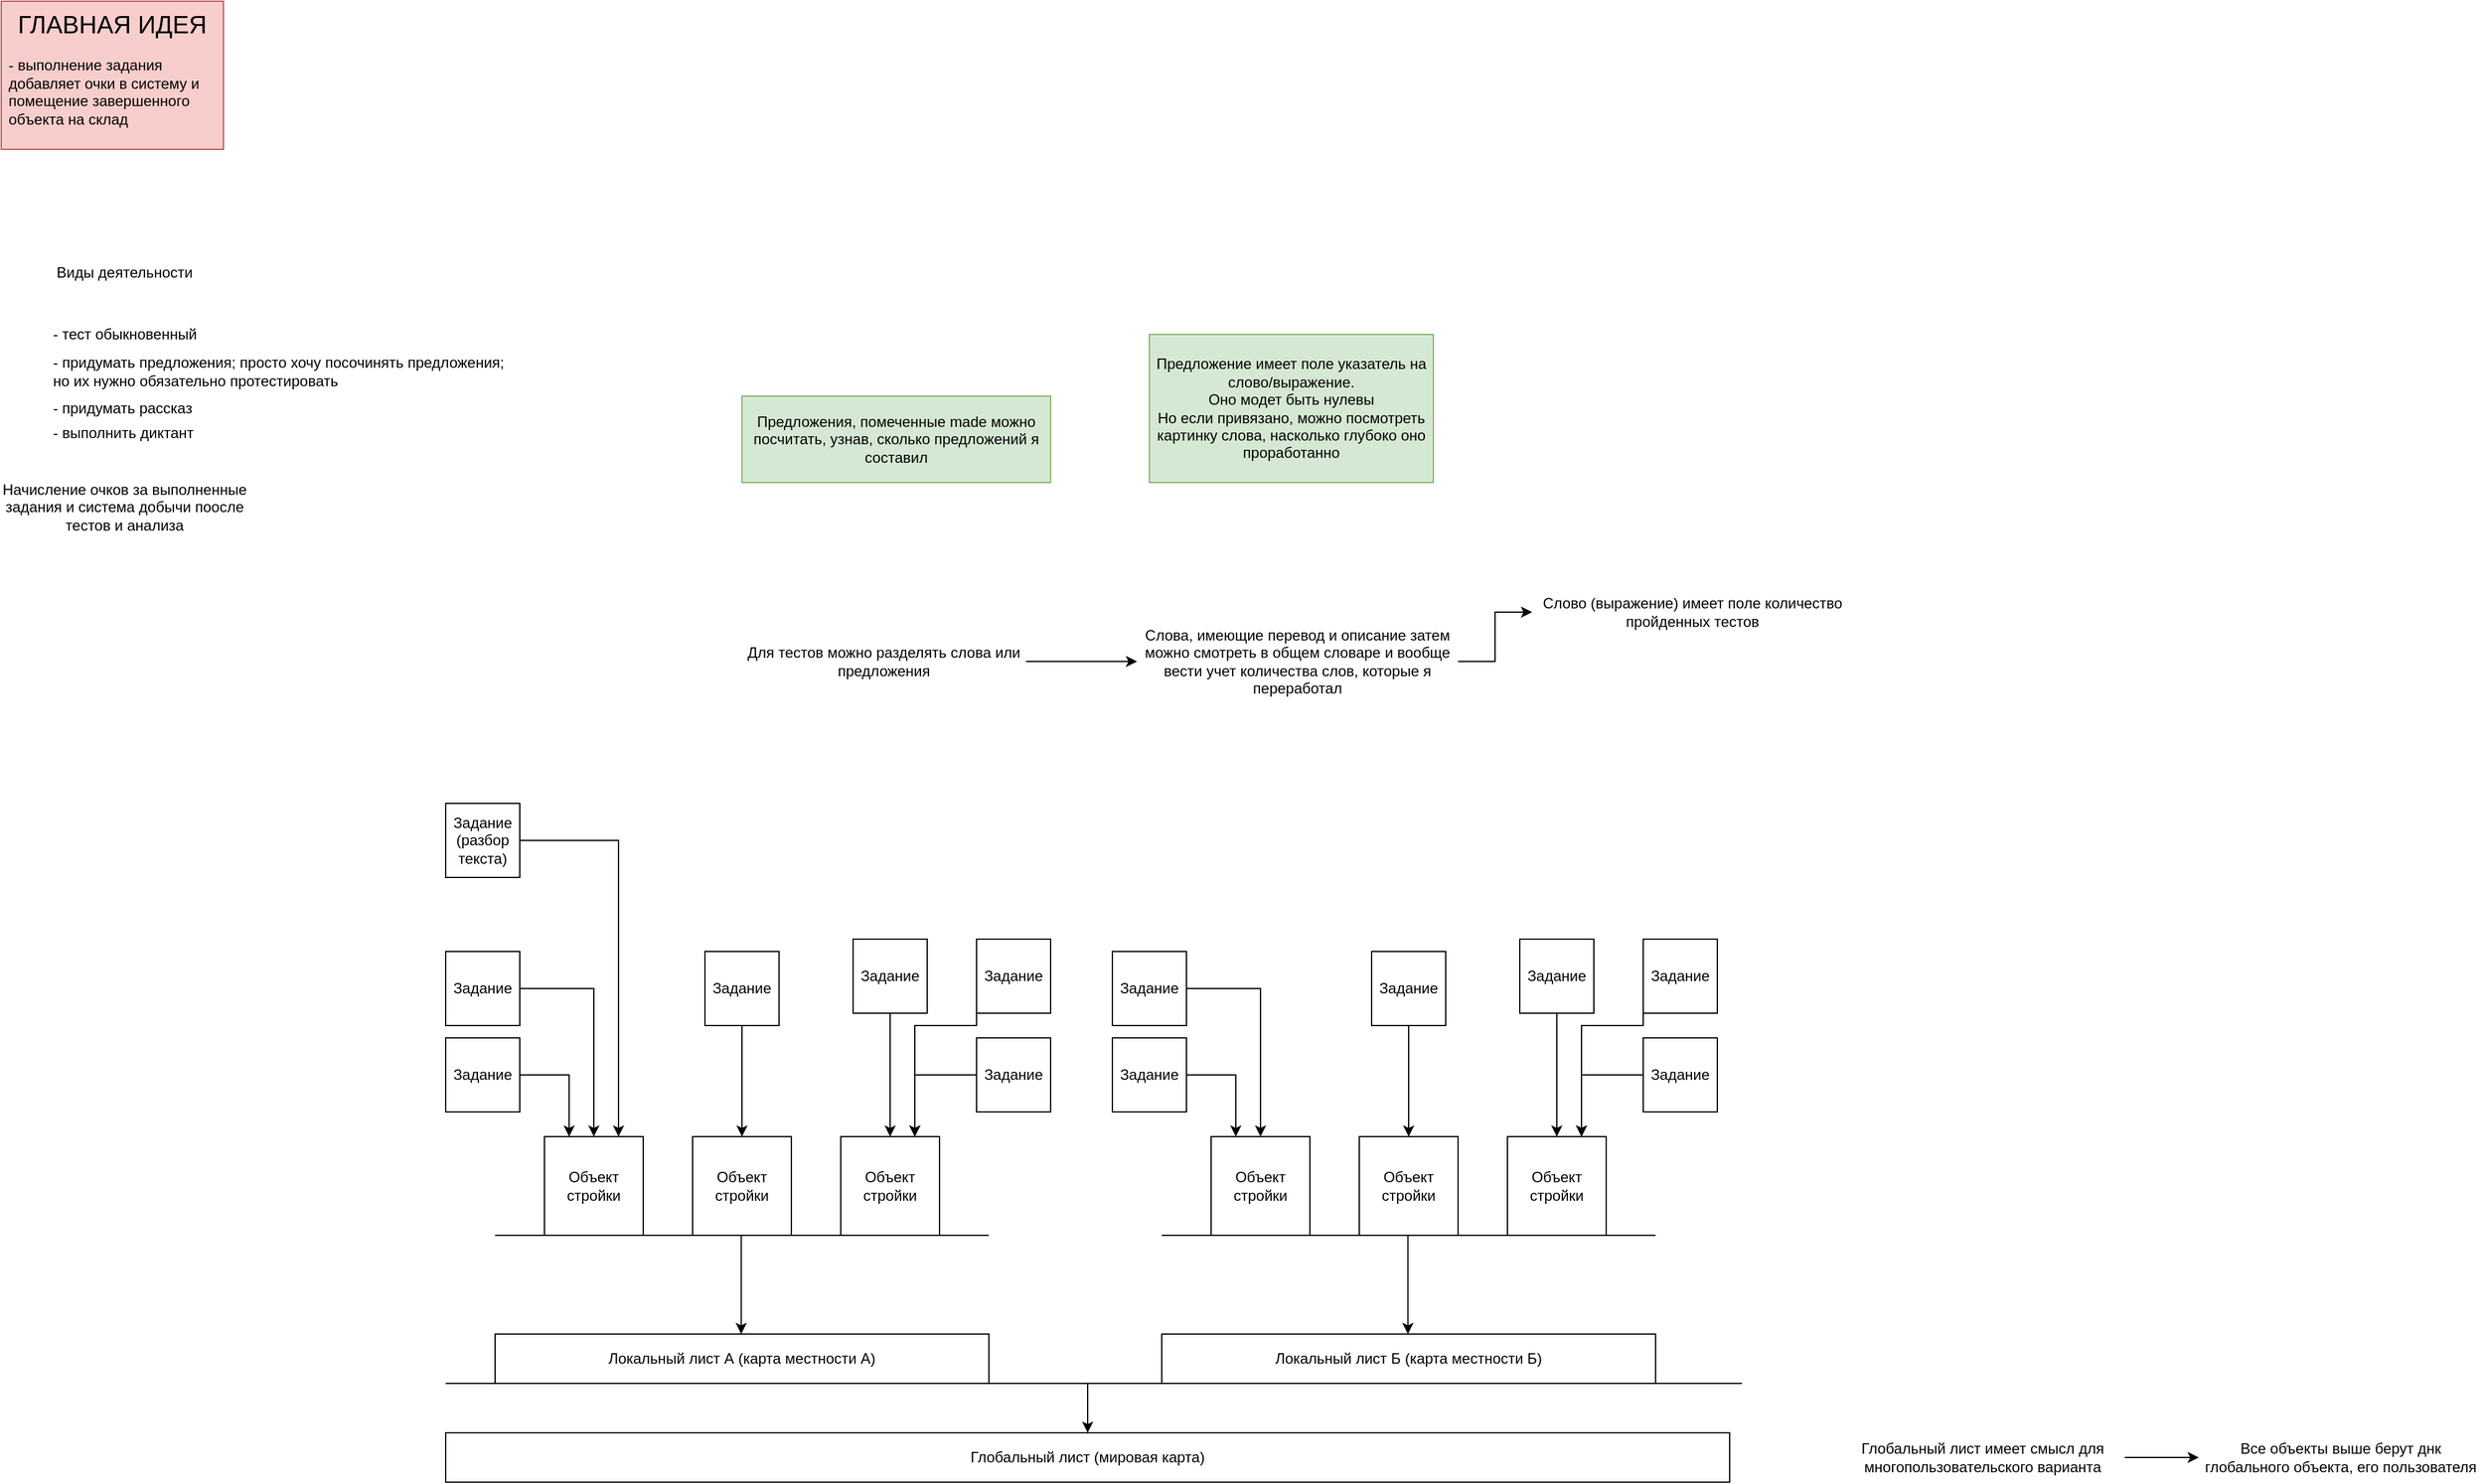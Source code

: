 <mxfile version="20.8.10" type="device" pages="2"><diagram name="Page-1" id="1tgyM4A4XRcrwxtnSR7M"><mxGraphModel dx="1534" dy="1537" grid="1" gridSize="10" guides="1" tooltips="1" connect="1" arrows="1" fold="1" page="1" pageScale="1" pageWidth="850" pageHeight="1100" math="0" shadow="0"><root><mxCell id="0"/><mxCell id="1" parent="0"/><mxCell id="Y_Hoq5m6DBFVcHcpaIA0-1" value="Глобальный лист (мировая карта)" style="rounded=0;whiteSpace=wrap;html=1;" parent="1" vertex="1"><mxGeometry x="80" y="440" width="1040" height="40" as="geometry"/></mxCell><mxCell id="Y_Hoq5m6DBFVcHcpaIA0-2" value="Локальный лист А (карта местности А)" style="rounded=0;whiteSpace=wrap;html=1;" parent="1" vertex="1"><mxGeometry x="120" y="360" width="400" height="40" as="geometry"/></mxCell><mxCell id="Y_Hoq5m6DBFVcHcpaIA0-4" value="Локальный лист Б (карта местности Б)" style="rounded=0;whiteSpace=wrap;html=1;" parent="1" vertex="1"><mxGeometry x="660" y="360" width="400" height="40" as="geometry"/></mxCell><mxCell id="Y_Hoq5m6DBFVcHcpaIA0-5" value="Объект стройки" style="rounded=0;whiteSpace=wrap;html=1;" parent="1" vertex="1"><mxGeometry x="160" y="200" width="80" height="80" as="geometry"/></mxCell><mxCell id="Y_Hoq5m6DBFVcHcpaIA0-6" value="Объект стройки" style="rounded=0;whiteSpace=wrap;html=1;" parent="1" vertex="1"><mxGeometry x="280" y="200" width="80" height="80" as="geometry"/></mxCell><mxCell id="Y_Hoq5m6DBFVcHcpaIA0-7" value="Объект стройки" style="rounded=0;whiteSpace=wrap;html=1;" parent="1" vertex="1"><mxGeometry x="400" y="200" width="80" height="80" as="geometry"/></mxCell><mxCell id="Y_Hoq5m6DBFVcHcpaIA0-13" style="edgeStyle=orthogonalEdgeStyle;rounded=0;orthogonalLoop=1;jettySize=auto;html=1;exitX=1;exitY=0.5;exitDx=0;exitDy=0;entryX=0.5;entryY=0;entryDx=0;entryDy=0;" parent="1" source="Y_Hoq5m6DBFVcHcpaIA0-11" target="Y_Hoq5m6DBFVcHcpaIA0-5" edge="1"><mxGeometry relative="1" as="geometry"/></mxCell><mxCell id="Y_Hoq5m6DBFVcHcpaIA0-11" value="Задание" style="rounded=0;whiteSpace=wrap;html=1;" parent="1" vertex="1"><mxGeometry x="80" y="50" width="60" height="60" as="geometry"/></mxCell><mxCell id="Y_Hoq5m6DBFVcHcpaIA0-14" style="edgeStyle=orthogonalEdgeStyle;rounded=0;orthogonalLoop=1;jettySize=auto;html=1;exitX=1;exitY=0.5;exitDx=0;exitDy=0;entryX=0.25;entryY=0;entryDx=0;entryDy=0;" parent="1" source="Y_Hoq5m6DBFVcHcpaIA0-12" target="Y_Hoq5m6DBFVcHcpaIA0-5" edge="1"><mxGeometry relative="1" as="geometry"/></mxCell><mxCell id="Y_Hoq5m6DBFVcHcpaIA0-12" value="Задание" style="rounded=0;whiteSpace=wrap;html=1;" parent="1" vertex="1"><mxGeometry x="80" y="120" width="60" height="60" as="geometry"/></mxCell><mxCell id="Y_Hoq5m6DBFVcHcpaIA0-16" style="edgeStyle=orthogonalEdgeStyle;rounded=0;orthogonalLoop=1;jettySize=auto;html=1;exitX=0.5;exitY=1;exitDx=0;exitDy=0;entryX=0.5;entryY=0;entryDx=0;entryDy=0;" parent="1" source="Y_Hoq5m6DBFVcHcpaIA0-15" target="Y_Hoq5m6DBFVcHcpaIA0-6" edge="1"><mxGeometry relative="1" as="geometry"/></mxCell><mxCell id="Y_Hoq5m6DBFVcHcpaIA0-15" value="Задание" style="rounded=0;whiteSpace=wrap;html=1;" parent="1" vertex="1"><mxGeometry x="290" y="50" width="60" height="60" as="geometry"/></mxCell><mxCell id="Y_Hoq5m6DBFVcHcpaIA0-20" style="edgeStyle=orthogonalEdgeStyle;rounded=0;orthogonalLoop=1;jettySize=auto;html=1;exitX=0.5;exitY=1;exitDx=0;exitDy=0;entryX=0.5;entryY=0;entryDx=0;entryDy=0;" parent="1" source="Y_Hoq5m6DBFVcHcpaIA0-17" target="Y_Hoq5m6DBFVcHcpaIA0-7" edge="1"><mxGeometry relative="1" as="geometry"/></mxCell><mxCell id="Y_Hoq5m6DBFVcHcpaIA0-17" value="Задание" style="rounded=0;whiteSpace=wrap;html=1;" parent="1" vertex="1"><mxGeometry x="410" y="40" width="60" height="60" as="geometry"/></mxCell><mxCell id="Y_Hoq5m6DBFVcHcpaIA0-21" style="edgeStyle=orthogonalEdgeStyle;rounded=0;orthogonalLoop=1;jettySize=auto;html=1;exitX=0;exitY=0.5;exitDx=0;exitDy=0;entryX=0.75;entryY=0;entryDx=0;entryDy=0;" parent="1" source="Y_Hoq5m6DBFVcHcpaIA0-18" target="Y_Hoq5m6DBFVcHcpaIA0-7" edge="1"><mxGeometry relative="1" as="geometry"><Array as="points"><mxPoint x="510" y="110"/><mxPoint x="460" y="110"/></Array></mxGeometry></mxCell><mxCell id="Y_Hoq5m6DBFVcHcpaIA0-18" value="Задание" style="rounded=0;whiteSpace=wrap;html=1;" parent="1" vertex="1"><mxGeometry x="510" y="40" width="60" height="60" as="geometry"/></mxCell><mxCell id="Y_Hoq5m6DBFVcHcpaIA0-22" style="edgeStyle=orthogonalEdgeStyle;rounded=0;orthogonalLoop=1;jettySize=auto;html=1;exitX=0;exitY=0.5;exitDx=0;exitDy=0;entryX=0.75;entryY=0;entryDx=0;entryDy=0;" parent="1" source="Y_Hoq5m6DBFVcHcpaIA0-19" target="Y_Hoq5m6DBFVcHcpaIA0-7" edge="1"><mxGeometry relative="1" as="geometry"/></mxCell><mxCell id="Y_Hoq5m6DBFVcHcpaIA0-19" value="Задание" style="rounded=0;whiteSpace=wrap;html=1;" parent="1" vertex="1"><mxGeometry x="510" y="120" width="60" height="60" as="geometry"/></mxCell><mxCell id="Y_Hoq5m6DBFVcHcpaIA0-23" value="Объект стройки" style="rounded=0;whiteSpace=wrap;html=1;" parent="1" vertex="1"><mxGeometry x="700" y="200" width="80" height="80" as="geometry"/></mxCell><mxCell id="Y_Hoq5m6DBFVcHcpaIA0-24" value="Объект стройки" style="rounded=0;whiteSpace=wrap;html=1;" parent="1" vertex="1"><mxGeometry x="820" y="200" width="80" height="80" as="geometry"/></mxCell><mxCell id="Y_Hoq5m6DBFVcHcpaIA0-25" value="Объект стройки" style="rounded=0;whiteSpace=wrap;html=1;" parent="1" vertex="1"><mxGeometry x="940" y="200" width="80" height="80" as="geometry"/></mxCell><mxCell id="Y_Hoq5m6DBFVcHcpaIA0-26" style="edgeStyle=orthogonalEdgeStyle;rounded=0;orthogonalLoop=1;jettySize=auto;html=1;exitX=1;exitY=0.5;exitDx=0;exitDy=0;entryX=0.5;entryY=0;entryDx=0;entryDy=0;" parent="1" source="Y_Hoq5m6DBFVcHcpaIA0-27" target="Y_Hoq5m6DBFVcHcpaIA0-23" edge="1"><mxGeometry relative="1" as="geometry"/></mxCell><mxCell id="Y_Hoq5m6DBFVcHcpaIA0-27" value="Задание" style="rounded=0;whiteSpace=wrap;html=1;" parent="1" vertex="1"><mxGeometry x="620" y="50" width="60" height="60" as="geometry"/></mxCell><mxCell id="Y_Hoq5m6DBFVcHcpaIA0-28" style="edgeStyle=orthogonalEdgeStyle;rounded=0;orthogonalLoop=1;jettySize=auto;html=1;exitX=1;exitY=0.5;exitDx=0;exitDy=0;entryX=0.25;entryY=0;entryDx=0;entryDy=0;" parent="1" source="Y_Hoq5m6DBFVcHcpaIA0-29" target="Y_Hoq5m6DBFVcHcpaIA0-23" edge="1"><mxGeometry relative="1" as="geometry"/></mxCell><mxCell id="Y_Hoq5m6DBFVcHcpaIA0-29" value="Задание" style="rounded=0;whiteSpace=wrap;html=1;" parent="1" vertex="1"><mxGeometry x="620" y="120" width="60" height="60" as="geometry"/></mxCell><mxCell id="Y_Hoq5m6DBFVcHcpaIA0-30" style="edgeStyle=orthogonalEdgeStyle;rounded=0;orthogonalLoop=1;jettySize=auto;html=1;exitX=0.5;exitY=1;exitDx=0;exitDy=0;entryX=0.5;entryY=0;entryDx=0;entryDy=0;" parent="1" source="Y_Hoq5m6DBFVcHcpaIA0-31" target="Y_Hoq5m6DBFVcHcpaIA0-24" edge="1"><mxGeometry relative="1" as="geometry"/></mxCell><mxCell id="Y_Hoq5m6DBFVcHcpaIA0-31" value="Задание" style="rounded=0;whiteSpace=wrap;html=1;" parent="1" vertex="1"><mxGeometry x="830" y="50" width="60" height="60" as="geometry"/></mxCell><mxCell id="Y_Hoq5m6DBFVcHcpaIA0-32" style="edgeStyle=orthogonalEdgeStyle;rounded=0;orthogonalLoop=1;jettySize=auto;html=1;exitX=0.5;exitY=1;exitDx=0;exitDy=0;entryX=0.5;entryY=0;entryDx=0;entryDy=0;" parent="1" source="Y_Hoq5m6DBFVcHcpaIA0-33" target="Y_Hoq5m6DBFVcHcpaIA0-25" edge="1"><mxGeometry relative="1" as="geometry"/></mxCell><mxCell id="Y_Hoq5m6DBFVcHcpaIA0-33" value="Задание" style="rounded=0;whiteSpace=wrap;html=1;" parent="1" vertex="1"><mxGeometry x="950" y="40" width="60" height="60" as="geometry"/></mxCell><mxCell id="Y_Hoq5m6DBFVcHcpaIA0-34" style="edgeStyle=orthogonalEdgeStyle;rounded=0;orthogonalLoop=1;jettySize=auto;html=1;exitX=0;exitY=0.5;exitDx=0;exitDy=0;entryX=0.75;entryY=0;entryDx=0;entryDy=0;" parent="1" source="Y_Hoq5m6DBFVcHcpaIA0-35" target="Y_Hoq5m6DBFVcHcpaIA0-25" edge="1"><mxGeometry relative="1" as="geometry"><Array as="points"><mxPoint x="1050" y="110"/><mxPoint x="1000" y="110"/></Array></mxGeometry></mxCell><mxCell id="Y_Hoq5m6DBFVcHcpaIA0-35" value="Задание" style="rounded=0;whiteSpace=wrap;html=1;" parent="1" vertex="1"><mxGeometry x="1050" y="40" width="60" height="60" as="geometry"/></mxCell><mxCell id="Y_Hoq5m6DBFVcHcpaIA0-36" style="edgeStyle=orthogonalEdgeStyle;rounded=0;orthogonalLoop=1;jettySize=auto;html=1;exitX=0;exitY=0.5;exitDx=0;exitDy=0;entryX=0.75;entryY=0;entryDx=0;entryDy=0;" parent="1" source="Y_Hoq5m6DBFVcHcpaIA0-37" target="Y_Hoq5m6DBFVcHcpaIA0-25" edge="1"><mxGeometry relative="1" as="geometry"/></mxCell><mxCell id="Y_Hoq5m6DBFVcHcpaIA0-37" value="Задание" style="rounded=0;whiteSpace=wrap;html=1;" parent="1" vertex="1"><mxGeometry x="1050" y="120" width="60" height="60" as="geometry"/></mxCell><mxCell id="Y_Hoq5m6DBFVcHcpaIA0-38" value="" style="endArrow=none;html=1;rounded=0;" parent="1" edge="1"><mxGeometry width="50" height="50" relative="1" as="geometry"><mxPoint x="120" y="280" as="sourcePoint"/><mxPoint x="520" y="280" as="targetPoint"/></mxGeometry></mxCell><mxCell id="Y_Hoq5m6DBFVcHcpaIA0-39" value="" style="endArrow=classic;html=1;rounded=0;" parent="1" edge="1"><mxGeometry width="50" height="50" relative="1" as="geometry"><mxPoint x="319.38" y="280" as="sourcePoint"/><mxPoint x="319.38" y="360" as="targetPoint"/></mxGeometry></mxCell><mxCell id="Y_Hoq5m6DBFVcHcpaIA0-40" value="" style="endArrow=none;html=1;rounded=0;" parent="1" edge="1"><mxGeometry width="50" height="50" relative="1" as="geometry"><mxPoint x="660" y="280" as="sourcePoint"/><mxPoint x="1060" y="280" as="targetPoint"/></mxGeometry></mxCell><mxCell id="Y_Hoq5m6DBFVcHcpaIA0-41" value="" style="endArrow=classic;html=1;rounded=0;" parent="1" edge="1"><mxGeometry width="50" height="50" relative="1" as="geometry"><mxPoint x="859.38" y="280" as="sourcePoint"/><mxPoint x="859.38" y="360" as="targetPoint"/></mxGeometry></mxCell><mxCell id="Y_Hoq5m6DBFVcHcpaIA0-42" value="" style="endArrow=none;html=1;rounded=0;" parent="1" edge="1"><mxGeometry width="50" height="50" relative="1" as="geometry"><mxPoint x="80" y="400" as="sourcePoint"/><mxPoint x="1130" y="400" as="targetPoint"/></mxGeometry></mxCell><mxCell id="Y_Hoq5m6DBFVcHcpaIA0-43" value="" style="endArrow=classic;html=1;rounded=0;entryX=0.5;entryY=0;entryDx=0;entryDy=0;" parent="1" target="Y_Hoq5m6DBFVcHcpaIA0-1" edge="1"><mxGeometry width="50" height="50" relative="1" as="geometry"><mxPoint x="600" y="400" as="sourcePoint"/><mxPoint x="540" y="280" as="targetPoint"/></mxGeometry></mxCell><mxCell id="Y_Hoq5m6DBFVcHcpaIA0-46" style="edgeStyle=orthogonalEdgeStyle;rounded=0;orthogonalLoop=1;jettySize=auto;html=1;exitX=1;exitY=0.5;exitDx=0;exitDy=0;" parent="1" source="Y_Hoq5m6DBFVcHcpaIA0-44" target="Y_Hoq5m6DBFVcHcpaIA0-45" edge="1"><mxGeometry relative="1" as="geometry"/></mxCell><mxCell id="Y_Hoq5m6DBFVcHcpaIA0-44" value="Для тестов можно разделять слова или предложения" style="text;html=1;strokeColor=none;fillColor=none;align=center;verticalAlign=middle;whiteSpace=wrap;rounded=0;" parent="1" vertex="1"><mxGeometry x="320" y="-200" width="230" height="30" as="geometry"/></mxCell><mxCell id="Y_Hoq5m6DBFVcHcpaIA0-48" style="edgeStyle=orthogonalEdgeStyle;rounded=0;orthogonalLoop=1;jettySize=auto;html=1;exitX=1;exitY=0.5;exitDx=0;exitDy=0;entryX=0;entryY=0.5;entryDx=0;entryDy=0;" parent="1" source="Y_Hoq5m6DBFVcHcpaIA0-45" target="Y_Hoq5m6DBFVcHcpaIA0-47" edge="1"><mxGeometry relative="1" as="geometry"/></mxCell><mxCell id="Y_Hoq5m6DBFVcHcpaIA0-45" value="Слова, имеющие перевод и описание затем можно смотреть в общем словаре и вообще вести учет количества слов, которые я переработал" style="text;html=1;strokeColor=none;fillColor=none;align=center;verticalAlign=middle;whiteSpace=wrap;rounded=0;" parent="1" vertex="1"><mxGeometry x="640" y="-200" width="260" height="30" as="geometry"/></mxCell><mxCell id="Y_Hoq5m6DBFVcHcpaIA0-47" value="Слово (выражение) имеет поле количество пройденных тестов" style="text;html=1;strokeColor=none;fillColor=none;align=center;verticalAlign=middle;whiteSpace=wrap;rounded=0;" parent="1" vertex="1"><mxGeometry x="960" y="-240" width="260" height="30" as="geometry"/></mxCell><mxCell id="Y_Hoq5m6DBFVcHcpaIA0-49" value="Предложения, помеченные made можно посчитать, узнав, сколько предложений я составил" style="text;html=1;strokeColor=#82b366;fillColor=#d5e8d4;align=center;verticalAlign=middle;whiteSpace=wrap;rounded=0;" parent="1" vertex="1"><mxGeometry x="320" y="-400" width="250" height="70" as="geometry"/></mxCell><mxCell id="Y_Hoq5m6DBFVcHcpaIA0-50" value="Предложение имеет поле указатель на слово/выражение.&lt;br&gt;Оно модет быть нулевы&lt;br&gt;Но если привязано, можно посмотреть картинку слова, насколько глубоко оно проработанно" style="text;html=1;strokeColor=#82b366;fillColor=#d5e8d4;align=center;verticalAlign=middle;whiteSpace=wrap;rounded=0;" parent="1" vertex="1"><mxGeometry x="650" y="-450" width="230" height="120" as="geometry"/></mxCell><mxCell id="Y_Hoq5m6DBFVcHcpaIA0-53" style="edgeStyle=orthogonalEdgeStyle;rounded=0;orthogonalLoop=1;jettySize=auto;html=1;exitX=1;exitY=0.5;exitDx=0;exitDy=0;" parent="1" source="Y_Hoq5m6DBFVcHcpaIA0-51" target="Y_Hoq5m6DBFVcHcpaIA0-52" edge="1"><mxGeometry relative="1" as="geometry"/></mxCell><mxCell id="Y_Hoq5m6DBFVcHcpaIA0-51" value="Глобальный лист имеет смысл для многопользовательского варианта" style="text;html=1;strokeColor=none;fillColor=none;align=center;verticalAlign=middle;whiteSpace=wrap;rounded=0;" parent="1" vertex="1"><mxGeometry x="1210" y="445" width="230" height="30" as="geometry"/></mxCell><mxCell id="Y_Hoq5m6DBFVcHcpaIA0-52" value="Все объекты выше берут днк глобального объекта, его пользователя" style="text;html=1;strokeColor=none;fillColor=none;align=center;verticalAlign=middle;whiteSpace=wrap;rounded=0;" parent="1" vertex="1"><mxGeometry x="1500" y="445" width="230" height="30" as="geometry"/></mxCell><mxCell id="vztzfJC6W4KTGhJTl1Xg-2" style="edgeStyle=orthogonalEdgeStyle;rounded=0;orthogonalLoop=1;jettySize=auto;html=1;exitX=1;exitY=0.5;exitDx=0;exitDy=0;entryX=0.75;entryY=0;entryDx=0;entryDy=0;" parent="1" source="vztzfJC6W4KTGhJTl1Xg-1" target="Y_Hoq5m6DBFVcHcpaIA0-5" edge="1"><mxGeometry relative="1" as="geometry"/></mxCell><mxCell id="vztzfJC6W4KTGhJTl1Xg-1" value="Задание (разбор текста)" style="rounded=0;whiteSpace=wrap;html=1;" parent="1" vertex="1"><mxGeometry x="80" y="-70" width="60" height="60" as="geometry"/></mxCell><mxCell id="wpFE8MMk9-9gk4nUI2H2-2" value="&lt;font style=&quot;font-size: 20px;&quot;&gt;ГЛАВНАЯ ИДЕЯ&lt;/font&gt;&lt;br&gt;&lt;br&gt;&lt;div style=&quot;text-align: left;&quot;&gt;&lt;span style=&quot;background-color: initial;&quot;&gt;- выполнение задания добавляет очки в систему и помещение завершенного объекта на склад&lt;/span&gt;&lt;/div&gt;" style="text;html=1;strokeColor=#b85450;fillColor=#f8cecc;align=center;verticalAlign=top;whiteSpace=wrap;rounded=0;spacingLeft=5;spacingRight=5;" vertex="1" parent="1"><mxGeometry x="-280" y="-720" width="180" height="120" as="geometry"/></mxCell><mxCell id="wpFE8MMk9-9gk4nUI2H2-3" value="- тест обыкновенный" style="text;html=1;strokeColor=none;fillColor=none;align=left;verticalAlign=middle;whiteSpace=wrap;rounded=0;" vertex="1" parent="1"><mxGeometry x="-240" y="-460" width="200" height="20" as="geometry"/></mxCell><mxCell id="wpFE8MMk9-9gk4nUI2H2-4" value="- придумать предложения; просто хочу посочинять предложения; но их нужно обязательно протестировать" style="text;html=1;strokeColor=none;fillColor=none;align=left;verticalAlign=middle;whiteSpace=wrap;rounded=0;" vertex="1" parent="1"><mxGeometry x="-240" y="-430" width="370" height="20" as="geometry"/></mxCell><mxCell id="wpFE8MMk9-9gk4nUI2H2-5" value="- придумать рассказ" style="text;html=1;strokeColor=none;fillColor=none;align=left;verticalAlign=middle;whiteSpace=wrap;rounded=0;" vertex="1" parent="1"><mxGeometry x="-240" y="-400" width="200" height="20" as="geometry"/></mxCell><mxCell id="wpFE8MMk9-9gk4nUI2H2-6" value="- выполнить диктант" style="text;html=1;strokeColor=none;fillColor=none;align=left;verticalAlign=middle;whiteSpace=wrap;rounded=0;" vertex="1" parent="1"><mxGeometry x="-240" y="-380" width="200" height="20" as="geometry"/></mxCell><mxCell id="wpFE8MMk9-9gk4nUI2H2-7" value="Начисление очков за выполненные задания и система добычи поосле тестов и анализа" style="text;html=1;strokeColor=none;fillColor=none;align=center;verticalAlign=middle;whiteSpace=wrap;rounded=0;" vertex="1" parent="1"><mxGeometry x="-280" y="-340" width="200" height="60" as="geometry"/></mxCell><mxCell id="wpFE8MMk9-9gk4nUI2H2-9" value="Виды деятельности" style="text;html=1;strokeColor=none;fillColor=none;align=center;verticalAlign=middle;whiteSpace=wrap;rounded=0;" vertex="1" parent="1"><mxGeometry x="-280" y="-520" width="200" height="40" as="geometry"/></mxCell></root></mxGraphModel></diagram><diagram id="HP9IiI0Z036unWZtEMel" name="Page-2"><mxGraphModel dx="3967" dy="4204" grid="1" gridSize="10" guides="1" tooltips="1" connect="1" arrows="1" fold="1" page="1" pageScale="1" pageWidth="850" pageHeight="1100" math="0" shadow="0"><root><mxCell id="0"/><mxCell id="1" parent="0"/><mxCell id="RA_Llf6HqiRNenScu_sc-1" value="Задание&lt;br&gt;Тест предложений" style="rounded=0;whiteSpace=wrap;html=1;" parent="1" vertex="1"><mxGeometry x="120" y="180" width="120" height="140" as="geometry"/></mxCell><mxCell id="RA_Llf6HqiRNenScu_sc-2" value="Предложение" style="rounded=0;whiteSpace=wrap;html=1;" parent="1" vertex="1"><mxGeometry x="365" y="290" width="120" height="40" as="geometry"/></mxCell><mxCell id="RA_Llf6HqiRNenScu_sc-3" value="Перевод (правильный ответ)" style="rounded=0;whiteSpace=wrap;html=1;" parent="1" vertex="1"><mxGeometry x="560" y="360" width="120" height="40" as="geometry"/></mxCell><mxCell id="RA_Llf6HqiRNenScu_sc-4" value="" style="edgeStyle=entityRelationEdgeStyle;fontSize=12;html=1;endArrow=ERmany;rounded=0;exitX=1;exitY=0.75;exitDx=0;exitDy=0;entryX=0;entryY=0.5;entryDx=0;entryDy=0;" parent="1" source="RA_Llf6HqiRNenScu_sc-1" target="RA_Llf6HqiRNenScu_sc-2" edge="1"><mxGeometry width="100" height="100" relative="1" as="geometry"><mxPoint x="240" y="400" as="sourcePoint"/><mxPoint x="340" y="300" as="targetPoint"/></mxGeometry></mxCell><mxCell id="RA_Llf6HqiRNenScu_sc-5" value="" style="edgeStyle=entityRelationEdgeStyle;fontSize=12;html=1;endArrow=ERmany;rounded=0;exitX=0.75;exitY=1;exitDx=0;exitDy=0;entryX=0;entryY=0.5;entryDx=0;entryDy=0;" parent="1" source="RA_Llf6HqiRNenScu_sc-2" target="RA_Llf6HqiRNenScu_sc-3" edge="1"><mxGeometry width="100" height="100" relative="1" as="geometry"><mxPoint x="240" y="400" as="sourcePoint"/><mxPoint x="340" y="300" as="targetPoint"/></mxGeometry></mxCell><mxCell id="RA_Llf6HqiRNenScu_sc-7" value="Описание работы теста" style="text;html=1;strokeColor=none;fillColor=none;align=center;verticalAlign=middle;whiteSpace=wrap;rounded=0;" parent="1" vertex="1"><mxGeometry x="-50" y="400" width="220" height="30" as="geometry"/></mxCell><mxCell id="RA_Llf6HqiRNenScu_sc-8" value="Дано" style="text;html=1;strokeColor=none;fillColor=none;align=center;verticalAlign=middle;whiteSpace=wrap;rounded=0;" parent="1" vertex="1"><mxGeometry x="-15" y="440" width="150" height="30" as="geometry"/></mxCell><mxCell id="RA_Llf6HqiRNenScu_sc-9" value="Набор готовых предложений" style="text;html=1;strokeColor=none;fillColor=none;align=center;verticalAlign=middle;whiteSpace=wrap;rounded=0;" parent="1" vertex="1"><mxGeometry x="-190" y="520" width="150" height="30" as="geometry"/></mxCell><mxCell id="RA_Llf6HqiRNenScu_sc-10" value="Набор слов, предложения нужно придумать" style="text;html=1;strokeColor=none;fillColor=none;align=center;verticalAlign=middle;whiteSpace=wrap;rounded=0;" parent="1" vertex="1"><mxGeometry x="-20" y="520" width="150" height="30" as="geometry"/></mxCell><mxCell id="RA_Llf6HqiRNenScu_sc-11" value="Текст, нужно разобрать новые слова, грамматику; придумать предложения" style="text;html=1;strokeColor=none;fillColor=none;align=center;verticalAlign=middle;whiteSpace=wrap;rounded=0;" parent="1" vertex="1"><mxGeometry x="200" y="510" width="150" height="50" as="geometry"/></mxCell><mxCell id="RA_Llf6HqiRNenScu_sc-12" value="Нужно чтобы механизм работы теста не зависил от того, что тестируем" style="text;html=1;strokeColor=none;fillColor=none;align=center;verticalAlign=middle;whiteSpace=wrap;rounded=0;" parent="1" vertex="1"><mxGeometry x="-70" y="690" width="220" height="30" as="geometry"/></mxCell><mxCell id="RA_Llf6HqiRNenScu_sc-13" value="Пункт теста - класс, с методом bool Check(string)" style="text;html=1;strokeColor=none;fillColor=none;align=center;verticalAlign=middle;whiteSpace=wrap;rounded=0;" parent="1" vertex="1"><mxGeometry x="80" y="760" width="220" height="30" as="geometry"/></mxCell><mxCell id="r4S5TvyI3PKz6s14bmP--2" value="" style="edgeStyle=entityRelationEdgeStyle;fontSize=12;html=1;endArrow=ERmany;rounded=0;exitX=1;exitY=0.25;exitDx=0;exitDy=0;entryX=0;entryY=0.5;entryDx=0;entryDy=0;" parent="1" source="ed0RsHX6PO-78dGwTDPi-1" target="RA_Llf6HqiRNenScu_sc-1" edge="1"><mxGeometry width="100" height="100" relative="1" as="geometry"><mxPoint x="-40" y="115" as="sourcePoint"/><mxPoint x="160" y="220" as="targetPoint"/></mxGeometry></mxCell><mxCell id="ed0RsHX6PO-78dGwTDPi-1" value="Объект стройки" style="swimlane;fontStyle=0;childLayout=stackLayout;horizontal=1;startSize=26;horizontalStack=0;resizeParent=1;resizeParentMax=0;resizeLast=0;collapsible=1;marginBottom=0;align=center;fontSize=14;" parent="1" vertex="1"><mxGeometry x="-210" y="64" width="160" height="116" as="geometry"/></mxCell><mxCell id="ed0RsHX6PO-78dGwTDPi-2" value="id" style="text;strokeColor=none;fillColor=none;spacingLeft=4;spacingRight=4;overflow=hidden;rotatable=0;points=[[0,0.5],[1,0.5]];portConstraint=eastwest;fontSize=12;" parent="ed0RsHX6PO-78dGwTDPi-1" vertex="1"><mxGeometry y="26" width="160" height="30" as="geometry"/></mxCell><mxCell id="ed0RsHX6PO-78dGwTDPi-3" value="name" style="text;strokeColor=none;fillColor=none;spacingLeft=4;spacingRight=4;overflow=hidden;rotatable=0;points=[[0,0.5],[1,0.5]];portConstraint=eastwest;fontSize=12;" parent="ed0RsHX6PO-78dGwTDPi-1" vertex="1"><mxGeometry y="56" width="160" height="30" as="geometry"/></mxCell><mxCell id="ed0RsHX6PO-78dGwTDPi-12" value="isCompleted" style="text;strokeColor=none;fillColor=none;spacingLeft=4;spacingRight=4;overflow=hidden;rotatable=0;points=[[0,0.5],[1,0.5]];portConstraint=eastwest;fontSize=12;" parent="ed0RsHX6PO-78dGwTDPi-1" vertex="1"><mxGeometry y="86" width="160" height="30" as="geometry"/></mxCell><mxCell id="ed0RsHX6PO-78dGwTDPi-5" value="Контент исходного материала стройки" style="swimlane;fontStyle=0;childLayout=stackLayout;horizontal=1;startSize=40;horizontalStack=0;resizeParent=1;resizeParentMax=0;resizeLast=0;collapsible=1;marginBottom=0;align=center;fontSize=14;whiteSpace=wrap;dashed=1;fillColor=#f5f5f5;fontColor=#333333;strokeColor=#666666;" parent="1" vertex="1"><mxGeometry x="-540" y="160" width="160" height="100" as="geometry"/></mxCell><mxCell id="ed0RsHX6PO-78dGwTDPi-6" value="id" style="text;strokeColor=none;fillColor=none;spacingLeft=4;spacingRight=4;overflow=hidden;rotatable=0;points=[[0,0.5],[1,0.5]];portConstraint=eastwest;fontSize=12;" parent="ed0RsHX6PO-78dGwTDPi-5" vertex="1"><mxGeometry y="40" width="160" height="30" as="geometry"/></mxCell><mxCell id="ed0RsHX6PO-78dGwTDPi-7" value="type" style="text;strokeColor=none;fillColor=none;spacingLeft=4;spacingRight=4;overflow=hidden;rotatable=0;points=[[0,0.5],[1,0.5]];portConstraint=eastwest;fontSize=12;" parent="ed0RsHX6PO-78dGwTDPi-5" vertex="1"><mxGeometry y="70" width="160" height="30" as="geometry"/></mxCell><mxCell id="ed0RsHX6PO-78dGwTDPi-8" value="Описание" style="swimlane;fontStyle=0;childLayout=stackLayout;horizontal=1;startSize=40;horizontalStack=0;resizeParent=1;resizeParentMax=0;resizeLast=0;collapsible=1;marginBottom=0;align=center;fontSize=14;whiteSpace=wrap;fillColor=#f5f5f5;fontColor=#333333;strokeColor=#666666;dashed=1;" parent="1" vertex="1"><mxGeometry x="-480" y="-60" width="160" height="100" as="geometry"/></mxCell><mxCell id="ed0RsHX6PO-78dGwTDPi-9" value="id" style="text;strokeColor=none;fillColor=none;spacingLeft=4;spacingRight=4;overflow=hidden;rotatable=0;points=[[0,0.5],[1,0.5]];portConstraint=eastwest;fontSize=12;" parent="ed0RsHX6PO-78dGwTDPi-8" vertex="1"><mxGeometry y="40" width="160" height="30" as="geometry"/></mxCell><mxCell id="ed0RsHX6PO-78dGwTDPi-10" value="type" style="text;strokeColor=none;fillColor=none;spacingLeft=4;spacingRight=4;overflow=hidden;rotatable=0;points=[[0,0.5],[1,0.5]];portConstraint=eastwest;fontSize=12;" parent="ed0RsHX6PO-78dGwTDPi-8" vertex="1"><mxGeometry y="70" width="160" height="30" as="geometry"/></mxCell><mxCell id="ed0RsHX6PO-78dGwTDPi-11" value="" style="edgeStyle=entityRelationEdgeStyle;fontSize=12;html=1;endArrow=ERmany;rounded=0;exitX=0;exitY=0.25;exitDx=0;exitDy=0;entryX=1;entryY=0.25;entryDx=0;entryDy=0;fillColor=#f5f5f5;strokeColor=#666666;dashed=1;" parent="1" source="ed0RsHX6PO-78dGwTDPi-1" target="ed0RsHX6PO-78dGwTDPi-8" edge="1"><mxGeometry width="100" height="100" relative="1" as="geometry"><mxPoint x="-190" y="140" as="sourcePoint"/><mxPoint x="-90" y="40" as="targetPoint"/></mxGeometry></mxCell><mxCell id="ed0RsHX6PO-78dGwTDPi-13" value="Поле isCompleted возвращает true если все миссии завершены" style="text;html=1;strokeColor=none;fillColor=none;align=center;verticalAlign=middle;whiteSpace=wrap;rounded=0;" parent="1" vertex="1"><mxGeometry x="-240" y="210" width="220" height="35" as="geometry"/></mxCell><mxCell id="ed0RsHX6PO-78dGwTDPi-15" value="" style="edgeStyle=entityRelationEdgeStyle;fontSize=12;html=1;endArrow=ERmany;rounded=0;dashed=1;exitX=0;exitY=0.25;exitDx=0;exitDy=0;entryX=1;entryY=0.25;entryDx=0;entryDy=0;" parent="1" source="ed0RsHX6PO-78dGwTDPi-1" target="ed0RsHX6PO-78dGwTDPi-5" edge="1"><mxGeometry width="100" height="100" relative="1" as="geometry"><mxPoint x="-150" y="260" as="sourcePoint"/><mxPoint x="-50" y="160" as="targetPoint"/></mxGeometry></mxCell><mxCell id="ed0RsHX6PO-78dGwTDPi-16" value="&lt;div style=&quot;text-align: justify;&quot;&gt;&lt;span style=&quot;background-color: initial;&quot;&gt;Любое предложение или слово имеет коллекцию строк-переводов&lt;/span&gt;&lt;/div&gt;&lt;div style=&quot;text-align: justify;&quot;&gt;&lt;span style=&quot;background-color: initial;&quot;&gt;&lt;br&gt;&lt;/span&gt;&lt;/div&gt;&lt;div style=&quot;text-align: justify;&quot;&gt;&lt;span style=&quot;background-color: initial;&quot;&gt;Тест сводится к тому, для что введеной пользователем строки ищется совпадающая строка из коллекции строк значений-переводов&lt;/span&gt;&lt;/div&gt;" style="text;html=1;strokeColor=#b85450;fillColor=#f8cecc;align=center;verticalAlign=top;whiteSpace=wrap;rounded=0;spacingLeft=5;spacingRight=5;" parent="1" vertex="1"><mxGeometry x="-780" y="820" width="240" height="140" as="geometry"/></mxCell><mxCell id="ed0RsHX6PO-78dGwTDPi-17" value="&lt;div style=&quot;text-align: justify;&quot;&gt;В базе данных есть таблица &quot;Пункты теста&quot;&lt;/div&gt;&lt;div style=&quot;text-align: justify;&quot;&gt;&lt;br&gt;&lt;/div&gt;&lt;div style=&quot;text-align: justify;&quot;&gt;&quot;Пункт теста&quot;&lt;/div&gt;&lt;div style=&quot;text-align: justify;&quot;&gt;- строка текста&lt;/div&gt;&lt;div style=&quot;text-align: justify;&quot;&gt;- указатель на тест&lt;/div&gt;" style="text;html=1;strokeColor=#b85450;fillColor=#f8cecc;align=left;verticalAlign=top;whiteSpace=wrap;rounded=0;spacingLeft=5;spacingRight=5;" parent="1" vertex="1"><mxGeometry x="-750" y="1040" width="240" height="110" as="geometry"/></mxCell><mxCell id="ed0RsHX6PO-78dGwTDPi-19" value="Лексическая единица" style="swimlane;fontStyle=0;childLayout=stackLayout;horizontal=1;startSize=26;horizontalStack=0;resizeParent=1;resizeParentMax=0;resizeLast=0;collapsible=1;marginBottom=0;align=center;fontSize=14;" parent="1" vertex="1"><mxGeometry x="260" y="-248" width="200" height="116" as="geometry"><mxRectangle x="-350" y="-610" width="180" height="30" as="alternateBounds"/></mxGeometry></mxCell><mxCell id="ed0RsHX6PO-78dGwTDPi-20" value="id" style="text;strokeColor=none;fillColor=none;spacingLeft=4;spacingRight=4;overflow=hidden;rotatable=0;points=[[0,0.5],[1,0.5]];portConstraint=eastwest;fontSize=12;" parent="ed0RsHX6PO-78dGwTDPi-19" vertex="1"><mxGeometry y="26" width="200" height="30" as="geometry"/></mxCell><mxCell id="ed0RsHX6PO-78dGwTDPi-21" value="text" style="text;strokeColor=none;fillColor=none;spacingLeft=4;spacingRight=4;overflow=hidden;rotatable=0;points=[[0,0.5],[1,0.5]];portConstraint=eastwest;fontSize=12;" parent="ed0RsHX6PO-78dGwTDPi-19" vertex="1"><mxGeometry y="56" width="200" height="30" as="geometry"/></mxCell><mxCell id="ed0RsHX6PO-78dGwTDPi-22" value="description" style="text;strokeColor=none;fillColor=none;spacingLeft=4;spacingRight=4;overflow=hidden;rotatable=0;points=[[0,0.5],[1,0.5]];portConstraint=eastwest;fontSize=12;" parent="ed0RsHX6PO-78dGwTDPi-19" vertex="1"><mxGeometry y="86" width="200" height="30" as="geometry"/></mxCell><mxCell id="ed0RsHX6PO-78dGwTDPi-23" value="Значение перевод" style="swimlane;fontStyle=0;childLayout=stackLayout;horizontal=1;startSize=26;horizontalStack=0;resizeParent=1;resizeParentMax=0;resizeLast=0;collapsible=1;marginBottom=0;align=center;fontSize=14;" parent="1" vertex="1"><mxGeometry x="570" y="-120" width="200" height="116" as="geometry"><mxRectangle x="-350" y="-610" width="180" height="30" as="alternateBounds"/></mxGeometry></mxCell><mxCell id="ed0RsHX6PO-78dGwTDPi-24" value="id" style="text;strokeColor=none;fillColor=none;spacingLeft=4;spacingRight=4;overflow=hidden;rotatable=0;points=[[0,0.5],[1,0.5]];portConstraint=eastwest;fontSize=12;" parent="ed0RsHX6PO-78dGwTDPi-23" vertex="1"><mxGeometry y="26" width="200" height="30" as="geometry"/></mxCell><mxCell id="ed0RsHX6PO-78dGwTDPi-25" value="text" style="text;strokeColor=none;fillColor=none;spacingLeft=4;spacingRight=4;overflow=hidden;rotatable=0;points=[[0,0.5],[1,0.5]];portConstraint=eastwest;fontSize=12;" parent="ed0RsHX6PO-78dGwTDPi-23" vertex="1"><mxGeometry y="56" width="200" height="30" as="geometry"/></mxCell><mxCell id="ed0RsHX6PO-78dGwTDPi-26" value="description" style="text;strokeColor=none;fillColor=none;spacingLeft=4;spacingRight=4;overflow=hidden;rotatable=0;points=[[0,0.5],[1,0.5]];portConstraint=eastwest;fontSize=12;" parent="ed0RsHX6PO-78dGwTDPi-23" vertex="1"><mxGeometry y="86" width="200" height="30" as="geometry"/></mxCell><mxCell id="ed0RsHX6PO-78dGwTDPi-28" value="" style="edgeStyle=entityRelationEdgeStyle;fontSize=12;html=1;endArrow=ERmany;rounded=0;exitX=1;exitY=0.25;exitDx=0;exitDy=0;entryX=0;entryY=0.25;entryDx=0;entryDy=0;" parent="1" source="ed0RsHX6PO-78dGwTDPi-19" target="ed0RsHX6PO-78dGwTDPi-23" edge="1"><mxGeometry width="100" height="100" relative="1" as="geometry"><mxPoint x="560" y="20" as="sourcePoint"/><mxPoint x="660" y="-80" as="targetPoint"/></mxGeometry></mxCell><mxCell id="ed0RsHX6PO-78dGwTDPi-29" value="Тест" style="swimlane;fontStyle=0;childLayout=stackLayout;horizontal=1;startSize=26;horizontalStack=0;resizeParent=1;resizeParentMax=0;resizeLast=0;collapsible=1;marginBottom=0;align=center;fontSize=14;" parent="1" vertex="1"><mxGeometry x="-70" y="-360" width="200" height="116" as="geometry"><mxRectangle x="-350" y="-610" width="180" height="30" as="alternateBounds"/></mxGeometry></mxCell><mxCell id="ed0RsHX6PO-78dGwTDPi-30" value="id" style="text;strokeColor=none;fillColor=none;spacingLeft=4;spacingRight=4;overflow=hidden;rotatable=0;points=[[0,0.5],[1,0.5]];portConstraint=eastwest;fontSize=12;" parent="ed0RsHX6PO-78dGwTDPi-29" vertex="1"><mxGeometry y="26" width="200" height="30" as="geometry"/></mxCell><mxCell id="ed0RsHX6PO-78dGwTDPi-31" value="name" style="text;strokeColor=none;fillColor=none;spacingLeft=4;spacingRight=4;overflow=hidden;rotatable=0;points=[[0,0.5],[1,0.5]];portConstraint=eastwest;fontSize=12;" parent="ed0RsHX6PO-78dGwTDPi-29" vertex="1"><mxGeometry y="56" width="200" height="30" as="geometry"/></mxCell><mxCell id="ed0RsHX6PO-78dGwTDPi-32" value="description" style="text;strokeColor=none;fillColor=none;spacingLeft=4;spacingRight=4;overflow=hidden;rotatable=0;points=[[0,0.5],[1,0.5]];portConstraint=eastwest;fontSize=12;" parent="ed0RsHX6PO-78dGwTDPi-29" vertex="1"><mxGeometry y="86" width="200" height="30" as="geometry"/></mxCell><mxCell id="ed0RsHX6PO-78dGwTDPi-33" value="" style="edgeStyle=entityRelationEdgeStyle;fontSize=12;html=1;endArrow=ERmany;rounded=0;exitX=1;exitY=0.5;exitDx=0;exitDy=0;entryX=0;entryY=0.25;entryDx=0;entryDy=0;" parent="1" source="ed0RsHX6PO-78dGwTDPi-30" target="ed0RsHX6PO-78dGwTDPi-19" edge="1"><mxGeometry width="100" height="100" relative="1" as="geometry"><mxPoint x="160" y="-110" as="sourcePoint"/><mxPoint x="260" y="-210" as="targetPoint"/></mxGeometry></mxCell><mxCell id="ed0RsHX6PO-78dGwTDPi-34" value="Ответ пользователя на пункт теста" style="swimlane;fontStyle=0;childLayout=stackLayout;horizontal=1;startSize=60;horizontalStack=0;resizeParent=1;resizeParentMax=0;resizeLast=0;collapsible=1;marginBottom=0;align=center;fontSize=14;whiteSpace=wrap;" parent="1" vertex="1"><mxGeometry x="-1210" y="-30" width="200" height="120" as="geometry"><mxRectangle x="-350" y="-610" width="180" height="30" as="alternateBounds"/></mxGeometry></mxCell><mxCell id="ed0RsHX6PO-78dGwTDPi-35" value="testItemId" style="text;strokeColor=none;fillColor=none;spacingLeft=4;spacingRight=4;overflow=hidden;rotatable=0;points=[[0,0.5],[1,0.5]];portConstraint=eastwest;fontSize=12;" parent="ed0RsHX6PO-78dGwTDPi-34" vertex="1"><mxGeometry y="60" width="200" height="30" as="geometry"/></mxCell><mxCell id="ed0RsHX6PO-78dGwTDPi-36" value="text" style="text;strokeColor=none;fillColor=none;spacingLeft=4;spacingRight=4;overflow=hidden;rotatable=0;points=[[0,0.5],[1,0.5]];portConstraint=eastwest;fontSize=12;" parent="ed0RsHX6PO-78dGwTDPi-34" vertex="1"><mxGeometry y="90" width="200" height="30" as="geometry"/></mxCell><mxCell id="ed0RsHX6PO-78dGwTDPi-38" value="1. получить из бд объект Lexem" style="text;html=1;strokeColor=#b85450;fillColor=#f8cecc;align=left;verticalAlign=top;whiteSpace=wrap;rounded=0;spacingLeft=5;spacingRight=5;" parent="1" vertex="1"><mxGeometry x="-1390" y="190" width="240" height="40" as="geometry"/></mxCell><mxCell id="ed0RsHX6PO-78dGwTDPi-39" value="2. выполнить проверку" style="text;html=1;strokeColor=#b85450;fillColor=#f8cecc;align=left;verticalAlign=top;whiteSpace=wrap;rounded=0;spacingLeft=5;spacingRight=5;" parent="1" vertex="1"><mxGeometry x="-1100" y="190" width="240" height="40" as="geometry"/></mxCell><mxCell id="ed0RsHX6PO-78dGwTDPi-40" value="Проверка пункта теста" style="text;html=1;align=center;verticalAlign=middle;whiteSpace=wrap;rounded=0;spacingLeft=5;spacingRight=5;fillColor=#f5f5f5;fontColor=#333333;strokeColor=#666666;" parent="1" vertex="1"><mxGeometry x="-1430" y="120" width="610" height="34" as="geometry"/></mxCell><mxCell id="Yr_f7mqqkv96UfGI3VsF-1" value="Схема работы теста" style="text;html=1;align=center;verticalAlign=middle;whiteSpace=wrap;rounded=0;spacingLeft=5;spacingRight=5;fillColor=#f5f5f5;fontColor=#333333;strokeColor=#666666;" parent="1" vertex="1"><mxGeometry x="-1440" y="-880" width="610" height="34" as="geometry"/></mxCell><mxCell id="Yr_f7mqqkv96UfGI3VsF-7" style="edgeStyle=orthogonalEdgeStyle;rounded=0;orthogonalLoop=1;jettySize=auto;html=1;exitX=1;exitY=0.5;exitDx=0;exitDy=0;entryX=0;entryY=0.5;entryDx=0;entryDy=0;" parent="1" source="Yr_f7mqqkv96UfGI3VsF-2" target="Yr_f7mqqkv96UfGI3VsF-6" edge="1"><mxGeometry relative="1" as="geometry"/></mxCell><mxCell id="Yr_f7mqqkv96UfGI3VsF-2" value="&lt;div style=&quot;text-align: justify;&quot;&gt;&lt;span style=&quot;background-color: initial;&quot;&gt;1. тест выполняется по одному пунку с отправкой на сервер ответа&lt;/span&gt;&lt;/div&gt;" style="text;html=1;strokeColor=#b85450;fillColor=#f8cecc;align=left;verticalAlign=top;whiteSpace=wrap;rounded=0;spacingLeft=5;spacingRight=5;" parent="1" vertex="1"><mxGeometry x="-1440" y="-752" width="240" height="52" as="geometry"/></mxCell><mxCell id="Yr_f7mqqkv96UfGI3VsF-3" value="&lt;div style=&quot;text-align: justify;&quot;&gt;&lt;span style=&quot;background-color: initial;&quot;&gt;Что нам нужно&lt;/span&gt;&lt;/div&gt;" style="text;html=1;strokeColor=#b85450;fillColor=#f8cecc;align=left;verticalAlign=top;whiteSpace=wrap;rounded=0;spacingLeft=5;spacingRight=5;" parent="1" vertex="1"><mxGeometry x="-1440" y="-810" width="240" height="30" as="geometry"/></mxCell><mxCell id="Yr_f7mqqkv96UfGI3VsF-12" style="edgeStyle=orthogonalEdgeStyle;rounded=0;orthogonalLoop=1;jettySize=auto;html=1;exitX=1;exitY=0.5;exitDx=0;exitDy=0;entryX=0;entryY=0.5;entryDx=0;entryDy=0;" parent="1" source="Yr_f7mqqkv96UfGI3VsF-6" target="Yr_f7mqqkv96UfGI3VsF-11" edge="1"><mxGeometry relative="1" as="geometry"/></mxCell><mxCell id="Yr_f7mqqkv96UfGI3VsF-6" value="&lt;div style=&quot;text-align: justify;&quot;&gt;&lt;span style=&quot;background-color: initial;&quot;&gt;При попадании на контроллер следующее действие&lt;/span&gt;&lt;/div&gt;" style="text;html=1;strokeColor=#b85450;fillColor=#f8cecc;align=left;verticalAlign=top;whiteSpace=wrap;rounded=0;spacingLeft=5;spacingRight=5;" parent="1" vertex="1"><mxGeometry x="-1160" y="-752" width="240" height="52" as="geometry"/></mxCell><mxCell id="Yr_f7mqqkv96UfGI3VsF-14" style="edgeStyle=orthogonalEdgeStyle;rounded=0;orthogonalLoop=1;jettySize=auto;html=1;exitX=0.5;exitY=1;exitDx=0;exitDy=0;entryX=0.5;entryY=0;entryDx=0;entryDy=0;" parent="1" source="Yr_f7mqqkv96UfGI3VsF-11" target="Yr_f7mqqkv96UfGI3VsF-13" edge="1"><mxGeometry relative="1" as="geometry"/></mxCell><mxCell id="Yr_f7mqqkv96UfGI3VsF-11" value="&lt;div style=&quot;text-align: justify;&quot;&gt;&lt;span style=&quot;background-color: initial;&quot;&gt;Передача решения на проверку на объект тест&lt;/span&gt;&lt;/div&gt;" style="text;html=1;strokeColor=#b85450;fillColor=#f8cecc;align=left;verticalAlign=top;whiteSpace=wrap;rounded=0;spacingLeft=5;spacingRight=5;" parent="1" vertex="1"><mxGeometry x="-860" y="-752" width="240" height="52" as="geometry"/></mxCell><mxCell id="Yr_f7mqqkv96UfGI3VsF-13" value="&lt;div style=&quot;text-align: justify;&quot;&gt;Проверка решения&lt;/div&gt;&lt;div style=&quot;text-align: justify;&quot;&gt;-&amp;nbsp;&lt;/div&gt;" style="text;html=1;strokeColor=#b85450;fillColor=#f8cecc;align=left;verticalAlign=top;whiteSpace=wrap;rounded=0;spacingLeft=5;spacingRight=5;" parent="1" vertex="1"><mxGeometry x="-860" y="-650" width="240" height="110" as="geometry"/></mxCell><mxCell id="Yr_f7mqqkv96UfGI3VsF-15" value="&lt;div style=&quot;text-align: justify;&quot;&gt;&lt;span style=&quot;background-color: initial;&quot;&gt;Пункт теста (одно задание) на стороне клиента&lt;/span&gt;&lt;/div&gt;" style="text;html=1;strokeColor=#b85450;fillColor=#f8cecc;align=left;verticalAlign=top;whiteSpace=wrap;rounded=0;spacingLeft=5;spacingRight=5;" parent="1" vertex="1"><mxGeometry x="-1920" y="-320" width="240" height="40" as="geometry"/></mxCell><mxCell id="Yr_f7mqqkv96UfGI3VsF-16" value="&lt;div style=&quot;text-align: justify;&quot;&gt;&lt;span style=&quot;background-color: initial;&quot;&gt;указатель сессии&lt;/span&gt;&lt;/div&gt;&lt;div style=&quot;text-align: justify;&quot;&gt;&lt;span style=&quot;background-color: initial;&quot;&gt;указатель пункта теста&lt;/span&gt;&lt;/div&gt;&lt;div style=&quot;text-align: justify;&quot;&gt;&lt;span style=&quot;background-color: initial;&quot;&gt;строка ответа пользователя&lt;/span&gt;&lt;/div&gt;&lt;div style=&quot;text-align: justify;&quot;&gt;&lt;span style=&quot;background-color: initial;&quot;&gt;маркер обрашался ли за подсказкой&lt;/span&gt;&lt;/div&gt;" style="text;html=1;strokeColor=#b85450;fillColor=#f8cecc;align=left;verticalAlign=top;whiteSpace=wrap;rounded=0;spacingLeft=5;spacingRight=5;" parent="1" vertex="1"><mxGeometry x="-1920" y="-272" width="240" height="72" as="geometry"/></mxCell><mxCell id="dkvWCx0ls1AxU8QOTRVa-8" style="edgeStyle=orthogonalEdgeStyle;rounded=0;orthogonalLoop=1;jettySize=auto;html=1;exitX=0.5;exitY=1;exitDx=0;exitDy=0;entryX=0.5;entryY=0;entryDx=0;entryDy=0;" parent="1" source="Yr_f7mqqkv96UfGI3VsF-17" target="dkvWCx0ls1AxU8QOTRVa-1" edge="1"><mxGeometry relative="1" as="geometry"/></mxCell><mxCell id="Yr_f7mqqkv96UfGI3VsF-17" value="Поступило решение пользователя" style="text;html=1;strokeColor=#d6b656;fillColor=#fff2cc;align=center;verticalAlign=middle;whiteSpace=wrap;rounded=0;spacingLeft=5;spacingRight=5;" parent="1" vertex="1"><mxGeometry x="-1920" y="-1310" width="280" height="50" as="geometry"/></mxCell><mxCell id="68oNQn4Uvqdo0c8zz337-1" value="Начало" style="rounded=0;whiteSpace=wrap;html=1;" parent="1" vertex="1"><mxGeometry x="760" y="520" width="200" height="40" as="geometry"/></mxCell><mxCell id="68oNQn4Uvqdo0c8zz337-2" value="Загрузить лексему" style="rounded=0;whiteSpace=wrap;html=1;" parent="1" vertex="1"><mxGeometry x="760" y="600" width="200" height="40" as="geometry"/></mxCell><mxCell id="68oNQn4Uvqdo0c8zz337-3" value="Проверить совпадение значений этой лексемы" style="rounded=0;whiteSpace=wrap;html=1;" parent="1" vertex="1"><mxGeometry x="760" y="680" width="200" height="40" as="geometry"/></mxCell><mxCell id="dkvWCx0ls1AxU8QOTRVa-9" style="edgeStyle=orthogonalEdgeStyle;rounded=0;orthogonalLoop=1;jettySize=auto;html=1;exitX=0.5;exitY=1;exitDx=0;exitDy=0;" parent="1" source="dkvWCx0ls1AxU8QOTRVa-1" target="dkvWCx0ls1AxU8QOTRVa-3" edge="1"><mxGeometry relative="1" as="geometry"/></mxCell><mxCell id="dkvWCx0ls1AxU8QOTRVa-1" value="Проверить корректность" style="text;html=1;strokeColor=#d6b656;fillColor=#fff2cc;align=center;verticalAlign=middle;whiteSpace=wrap;rounded=0;spacingLeft=5;spacingRight=5;" parent="1" vertex="1"><mxGeometry x="-1920" y="-1220" width="280" height="50" as="geometry"/></mxCell><mxCell id="dkvWCx0ls1AxU8QOTRVa-12" style="edgeStyle=orthogonalEdgeStyle;rounded=0;orthogonalLoop=1;jettySize=auto;html=1;exitX=0.5;exitY=1;exitDx=0;exitDy=0;entryX=0.5;entryY=0;entryDx=0;entryDy=0;" parent="1" source="dkvWCx0ls1AxU8QOTRVa-3" target="dkvWCx0ls1AxU8QOTRVa-11" edge="1"><mxGeometry relative="1" as="geometry"/></mxCell><mxCell id="dkvWCx0ls1AxU8QOTRVa-3" value="Проверка успешна" style="text;html=1;strokeColor=#d6b656;fillColor=#fff2cc;align=center;verticalAlign=middle;whiteSpace=wrap;rounded=0;spacingLeft=5;spacingRight=5;" parent="1" vertex="1"><mxGeometry x="-1920" y="-1130" width="280" height="50" as="geometry"/></mxCell><mxCell id="dkvWCx0ls1AxU8QOTRVa-4" value="Проверить корректность" style="text;html=1;strokeColor=#d6b656;fillColor=#fff2cc;align=center;verticalAlign=middle;whiteSpace=wrap;rounded=0;spacingLeft=5;spacingRight=5;" parent="1" vertex="1"><mxGeometry x="-1400" y="-1520" width="240" height="50" as="geometry"/></mxCell><mxCell id="dkvWCx0ls1AxU8QOTRVa-7" style="edgeStyle=orthogonalEdgeStyle;rounded=0;orthogonalLoop=1;jettySize=auto;html=1;exitX=0.5;exitY=1;exitDx=0;exitDy=0;entryX=0.5;entryY=0;entryDx=0;entryDy=0;" parent="1" source="dkvWCx0ls1AxU8QOTRVa-5" target="dkvWCx0ls1AxU8QOTRVa-6" edge="1"><mxGeometry relative="1" as="geometry"/></mxCell><mxCell id="dkvWCx0ls1AxU8QOTRVa-5" value="Загрузить коллекцию значений" style="text;html=1;strokeColor=#d6b656;fillColor=#fff2cc;align=center;verticalAlign=middle;whiteSpace=wrap;rounded=0;spacingLeft=5;spacingRight=5;" parent="1" vertex="1"><mxGeometry x="-1400" y="-1440" width="240" height="50" as="geometry"/></mxCell><mxCell id="dkvWCx0ls1AxU8QOTRVa-6" value="Найти совпадение" style="text;html=1;strokeColor=#d6b656;fillColor=#fff2cc;align=center;verticalAlign=middle;whiteSpace=wrap;rounded=0;spacingLeft=5;spacingRight=5;" parent="1" vertex="1"><mxGeometry x="-1400" y="-1360" width="240" height="50" as="geometry"/></mxCell><mxCell id="dkvWCx0ls1AxU8QOTRVa-15" style="edgeStyle=orthogonalEdgeStyle;rounded=0;orthogonalLoop=1;jettySize=auto;html=1;exitX=0;exitY=0.5;exitDx=0;exitDy=0;entryX=0.5;entryY=0;entryDx=0;entryDy=0;" parent="1" source="dkvWCx0ls1AxU8QOTRVa-11" target="dkvWCx0ls1AxU8QOTRVa-14" edge="1"><mxGeometry relative="1" as="geometry"/></mxCell><mxCell id="dkvWCx0ls1AxU8QOTRVa-11" value="Корректно?" style="rhombus;whiteSpace=wrap;html=1;fillColor=#fff2cc;strokeColor=#d6b656;" parent="1" vertex="1"><mxGeometry x="-1890" y="-1040" width="220" height="110" as="geometry"/></mxCell><mxCell id="dkvWCx0ls1AxU8QOTRVa-22" style="edgeStyle=orthogonalEdgeStyle;rounded=0;orthogonalLoop=1;jettySize=auto;html=1;exitX=0.5;exitY=1;exitDx=0;exitDy=0;entryX=0.5;entryY=0;entryDx=0;entryDy=0;" parent="1" source="dkvWCx0ls1AxU8QOTRVa-14" target="dkvWCx0ls1AxU8QOTRVa-21" edge="1"><mxGeometry relative="1" as="geometry"/></mxCell><mxCell id="dkvWCx0ls1AxU8QOTRVa-14" value="Увеличить оценку сессии" style="text;html=1;strokeColor=#d6b656;fillColor=#fff2cc;align=center;verticalAlign=middle;whiteSpace=wrap;rounded=0;spacingLeft=5;spacingRight=5;" parent="1" vertex="1"><mxGeometry x="-2070" y="-930" width="190" height="50" as="geometry"/></mxCell><mxCell id="dkvWCx0ls1AxU8QOTRVa-16" value="Да" style="text;html=1;strokeColor=none;fillColor=none;align=center;verticalAlign=middle;whiteSpace=wrap;rounded=0;" parent="1" vertex="1"><mxGeometry x="-1960" y="-1020" width="60" height="30" as="geometry"/></mxCell><mxCell id="dkvWCx0ls1AxU8QOTRVa-20" style="edgeStyle=orthogonalEdgeStyle;rounded=0;orthogonalLoop=1;jettySize=auto;html=1;exitX=0.5;exitY=1;exitDx=0;exitDy=0;entryX=0.5;entryY=0;entryDx=0;entryDy=0;" parent="1" source="dkvWCx0ls1AxU8QOTRVa-17" target="dkvWCx0ls1AxU8QOTRVa-19" edge="1"><mxGeometry relative="1" as="geometry"/></mxCell><mxCell id="dkvWCx0ls1AxU8QOTRVa-17" value="Переместить текущий пункт" style="text;html=1;strokeColor=#d6b656;fillColor=#fff2cc;align=center;verticalAlign=middle;whiteSpace=wrap;rounded=0;spacingLeft=5;spacingRight=5;" parent="1" vertex="1"><mxGeometry x="-2070" y="-720" width="190" height="50" as="geometry"/></mxCell><mxCell id="dkvWCx0ls1AxU8QOTRVa-19" value="web api отправляет текущий вопрос" style="text;html=1;strokeColor=#d6b656;fillColor=#fff2cc;align=center;verticalAlign=middle;whiteSpace=wrap;rounded=0;spacingLeft=5;spacingRight=5;" parent="1" vertex="1"><mxGeometry x="-1875" y="-570" width="190" height="50" as="geometry"/></mxCell><mxCell id="dkvWCx0ls1AxU8QOTRVa-23" style="edgeStyle=orthogonalEdgeStyle;rounded=0;orthogonalLoop=1;jettySize=auto;html=1;exitX=0.5;exitY=1;exitDx=0;exitDy=0;entryX=0.5;entryY=0;entryDx=0;entryDy=0;" parent="1" source="dkvWCx0ls1AxU8QOTRVa-21" target="dkvWCx0ls1AxU8QOTRVa-17" edge="1"><mxGeometry relative="1" as="geometry"/></mxCell><mxCell id="dkvWCx0ls1AxU8QOTRVa-21" value="Есть еще пункты?" style="rhombus;whiteSpace=wrap;html=1;fillColor=#fff2cc;strokeColor=#d6b656;" parent="1" vertex="1"><mxGeometry x="-2047.5" y="-840" width="145" height="80" as="geometry"/></mxCell><mxCell id="dkvWCx0ls1AxU8QOTRVa-24" value="Да" style="text;html=1;strokeColor=none;fillColor=none;align=center;verticalAlign=middle;whiteSpace=wrap;rounded=0;" parent="1" vertex="1"><mxGeometry x="-1970" y="-760" width="60" height="30" as="geometry"/></mxCell><mxCell id="dkvWCx0ls1AxU8QOTRVa-25" value="Перечень необходимых объектов&lt;br&gt;- сессия&lt;br&gt;- тест&lt;br&gt;- предложение&lt;br&gt;- правильное значение предложения&lt;br&gt;- оценка" style="text;html=1;strokeColor=#d6b656;fillColor=#fff2cc;align=left;verticalAlign=top;whiteSpace=wrap;rounded=0;spacingLeft=5;spacingRight=5;" parent="1" vertex="1"><mxGeometry x="-2320" y="-1320" width="280" height="170" as="geometry"/></mxCell><mxCell id="h-chtwNULQQN5xzHNSMB-3" style="edgeStyle=orthogonalEdgeStyle;rounded=0;orthogonalLoop=1;jettySize=auto;html=1;exitX=1;exitY=0.25;exitDx=0;exitDy=0;entryX=0;entryY=0.25;entryDx=0;entryDy=0;" parent="1" source="h-chtwNULQQN5xzHNSMB-1" target="h-chtwNULQQN5xzHNSMB-2" edge="1"><mxGeometry relative="1" as="geometry"/></mxCell><mxCell id="h-chtwNULQQN5xzHNSMB-1" value="Решение пользователя" style="text;html=1;strokeColor=#d6b656;fillColor=#fff2cc;align=center;verticalAlign=middle;whiteSpace=wrap;rounded=0;spacingLeft=5;spacingRight=5;" parent="1" vertex="1"><mxGeometry x="-2280" y="-1760" width="240" height="50" as="geometry"/></mxCell><mxCell id="h-chtwNULQQN5xzHNSMB-4" style="edgeStyle=orthogonalEdgeStyle;rounded=0;orthogonalLoop=1;jettySize=auto;html=1;exitX=0;exitY=0.75;exitDx=0;exitDy=0;entryX=1;entryY=0.75;entryDx=0;entryDy=0;" parent="1" source="h-chtwNULQQN5xzHNSMB-2" target="h-chtwNULQQN5xzHNSMB-1" edge="1"><mxGeometry relative="1" as="geometry"/></mxCell><mxCell id="h-chtwNULQQN5xzHNSMB-2" value="Проверка теста" style="text;html=1;strokeColor=#d6b656;fillColor=#fff2cc;align=center;verticalAlign=middle;whiteSpace=wrap;rounded=0;spacingLeft=5;spacingRight=5;" parent="1" vertex="1"><mxGeometry x="-1760" y="-1760" width="240" height="50" as="geometry"/></mxCell><mxCell id="h-chtwNULQQN5xzHNSMB-5" value="Решение пользователя" style="text;html=1;strokeColor=none;fillColor=none;align=center;verticalAlign=middle;whiteSpace=wrap;rounded=0;" parent="1" vertex="1"><mxGeometry x="-1950" y="-1790" width="60" height="30" as="geometry"/></mxCell><mxCell id="h-chtwNULQQN5xzHNSMB-6" value="Ответ сервера" style="text;html=1;strokeColor=none;fillColor=none;align=center;verticalAlign=middle;whiteSpace=wrap;rounded=0;" parent="1" vertex="1"><mxGeometry x="-1950" y="-1710" width="60" height="30" as="geometry"/></mxCell><mxCell id="h-chtwNULQQN5xzHNSMB-7" value="Если тест был прерван&lt;br&gt;Сессия осталась открытой" style="text;html=1;strokeColor=#d6b656;fillColor=#fff2cc;align=center;verticalAlign=middle;whiteSpace=wrap;rounded=0;spacingLeft=5;spacingRight=5;" parent="1" vertex="1"><mxGeometry x="-1160" y="-2000" width="240" height="50" as="geometry"/></mxCell><mxCell id="h-chtwNULQQN5xzHNSMB-8" value="При открытии приложения, поиск сессий в таблице бд.&lt;br&gt;Если есть незавершенные сессии, включить кнопку &quot;Продолжить&quot;" style="text;html=1;strokeColor=#d6b656;fillColor=#fff2cc;align=center;verticalAlign=middle;whiteSpace=wrap;rounded=0;spacingLeft=5;spacingRight=5;" parent="1" vertex="1"><mxGeometry x="-1160" y="-1900" width="240" height="70" as="geometry"/></mxCell><mxCell id="h-chtwNULQQN5xzHNSMB-9" value="Старт сессии" style="text;html=1;strokeColor=#d6b656;fillColor=#fff2cc;align=center;verticalAlign=middle;whiteSpace=wrap;rounded=0;spacingLeft=5;spacingRight=5;" parent="1" vertex="1"><mxGeometry x="-800" y="-2000" width="240" height="50" as="geometry"/></mxCell><mxCell id="h-chtwNULQQN5xzHNSMB-10" value="Создать экземпляр сессии" style="text;html=1;strokeColor=#d6b656;fillColor=#fff2cc;align=center;verticalAlign=middle;whiteSpace=wrap;rounded=0;spacingLeft=5;spacingRight=5;" parent="1" vertex="1"><mxGeometry x="-800" y="-1920" width="240" height="50" as="geometry"/></mxCell><mxCell id="h-chtwNULQQN5xzHNSMB-11" value="Отправить пользователю первый вопрос" style="text;html=1;strokeColor=#d6b656;fillColor=#fff2cc;align=center;verticalAlign=middle;whiteSpace=wrap;rounded=0;spacingLeft=5;spacingRight=5;" parent="1" vertex="1"><mxGeometry x="-800" y="-1840" width="240" height="50" as="geometry"/></mxCell><mxCell id="h-chtwNULQQN5xzHNSMB-12" value="Кнопка &quot;начать сессию&quot; или &quot;продолжить&quot; переводят на компонент сессии." style="text;html=1;strokeColor=#d6b656;fillColor=#fff2cc;align=center;verticalAlign=middle;whiteSpace=wrap;rounded=0;spacingLeft=5;spacingRight=5;" parent="1" vertex="1"><mxGeometry x="-440" y="-2000" width="240" height="50" as="geometry"/></mxCell><mxCell id="h-chtwNULQQN5xzHNSMB-15" style="edgeStyle=orthogonalEdgeStyle;rounded=0;orthogonalLoop=1;jettySize=auto;html=1;exitX=0.5;exitY=1;exitDx=0;exitDy=0;" parent="1" source="h-chtwNULQQN5xzHNSMB-13" edge="1"><mxGeometry relative="1" as="geometry"><mxPoint x="40" y="-1880" as="targetPoint"/></mxGeometry></mxCell><mxCell id="h-chtwNULQQN5xzHNSMB-13" value="Поступление решения" style="text;html=1;strokeColor=#d6b656;fillColor=#fff2cc;align=center;verticalAlign=middle;whiteSpace=wrap;rounded=0;spacingLeft=5;spacingRight=5;" parent="1" vertex="1"><mxGeometry x="-80" y="-2000" width="240" height="50" as="geometry"/></mxCell><mxCell id="7iMm_o-98xgTgnCtr4bG-1" value="Клиент" style="text;html=1;strokeColor=#d6b656;fillColor=#fff2cc;align=center;verticalAlign=middle;whiteSpace=wrap;rounded=0;spacingLeft=5;spacingRight=5;" parent="1" vertex="1"><mxGeometry x="440" y="-2040" width="240" height="50" as="geometry"/></mxCell><mxCell id="7iMm_o-98xgTgnCtr4bG-8" style="edgeStyle=none;rounded=0;orthogonalLoop=1;jettySize=auto;html=1;exitX=0.25;exitY=1;exitDx=0;exitDy=0;entryX=0.75;entryY=0;entryDx=0;entryDy=0;" parent="1" source="7iMm_o-98xgTgnCtr4bG-2" target="7iMm_o-98xgTgnCtr4bG-4" edge="1"><mxGeometry relative="1" as="geometry"/></mxCell><mxCell id="7iMm_o-98xgTgnCtr4bG-2" value="кнопка &quot;начать тест&quot;" style="text;html=1;strokeColor=#d6b656;fillColor=#fff2cc;align=center;verticalAlign=middle;whiteSpace=wrap;rounded=0;spacingLeft=5;spacingRight=5;" parent="1" vertex="1"><mxGeometry x="600" y="-1960" width="240" height="50" as="geometry"/></mxCell><mxCell id="7iMm_o-98xgTgnCtr4bG-7" style="edgeStyle=none;rounded=0;orthogonalLoop=1;jettySize=auto;html=1;exitX=0.75;exitY=1;exitDx=0;exitDy=0;entryX=0.25;entryY=0;entryDx=0;entryDy=0;" parent="1" source="7iMm_o-98xgTgnCtr4bG-3" target="7iMm_o-98xgTgnCtr4bG-4" edge="1"><mxGeometry relative="1" as="geometry"/></mxCell><mxCell id="7iMm_o-98xgTgnCtr4bG-3" value="кнопка &quot;имеется незавершенный тест&quot;" style="text;html=1;strokeColor=#d6b656;fillColor=#fff2cc;align=center;verticalAlign=middle;whiteSpace=wrap;rounded=0;spacingLeft=5;spacingRight=5;" parent="1" vertex="1"><mxGeometry x="280" y="-1960" width="240" height="50" as="geometry"/></mxCell><mxCell id="7iMm_o-98xgTgnCtr4bG-4" value="страница теста" style="text;html=1;strokeColor=#d6b656;fillColor=#fff2cc;align=center;verticalAlign=middle;whiteSpace=wrap;rounded=0;spacingLeft=5;spacingRight=5;" parent="1" vertex="1"><mxGeometry x="440" y="-1880" width="240" height="50" as="geometry"/></mxCell><mxCell id="7iMm_o-98xgTgnCtr4bG-9" value="имеется указатель на тест" style="text;html=1;strokeColor=#d6b656;fillColor=#fff2cc;align=center;verticalAlign=middle;whiteSpace=wrap;rounded=0;spacingLeft=5;spacingRight=5;" parent="1" vertex="1"><mxGeometry x="440" y="-1800" width="240" height="50" as="geometry"/></mxCell><mxCell id="7iMm_o-98xgTgnCtr4bG-12" style="edgeStyle=none;rounded=0;orthogonalLoop=1;jettySize=auto;html=1;exitX=1;exitY=0.5;exitDx=0;exitDy=0;entryX=0;entryY=0.5;entryDx=0;entryDy=0;" parent="1" source="7iMm_o-98xgTgnCtr4bG-10" target="7iMm_o-98xgTgnCtr4bG-11" edge="1"><mxGeometry relative="1" as="geometry"/></mxCell><mxCell id="7iMm_o-98xgTgnCtr4bG-10" value="запросить вопрос" style="text;html=1;strokeColor=#d6b656;fillColor=#fff2cc;align=center;verticalAlign=middle;whiteSpace=wrap;rounded=0;spacingLeft=5;spacingRight=5;" parent="1" vertex="1"><mxGeometry x="560" y="-1720" width="240" height="50" as="geometry"/></mxCell><mxCell id="7iMm_o-98xgTgnCtr4bG-14" style="edgeStyle=none;rounded=0;orthogonalLoop=1;jettySize=auto;html=1;exitX=0;exitY=0.75;exitDx=0;exitDy=0;entryX=1;entryY=0.25;entryDx=0;entryDy=0;" parent="1" source="7iMm_o-98xgTgnCtr4bG-11" target="7iMm_o-98xgTgnCtr4bG-13" edge="1"><mxGeometry relative="1" as="geometry"/></mxCell><mxCell id="7iMm_o-98xgTgnCtr4bG-11" value="сервер" style="text;html=1;strokeColor=#d6b656;fillColor=#fff2cc;align=center;verticalAlign=middle;whiteSpace=wrap;rounded=0;spacingLeft=5;spacingRight=5;" parent="1" vertex="1"><mxGeometry x="960" y="-1720" width="240" height="50" as="geometry"/></mxCell><mxCell id="7iMm_o-98xgTgnCtr4bG-13" value="вопрос" style="text;html=1;strokeColor=#d6b656;fillColor=#fff2cc;align=center;verticalAlign=middle;whiteSpace=wrap;rounded=0;spacingLeft=5;spacingRight=5;" parent="1" vertex="1"><mxGeometry x="560" y="-1640" width="240" height="50" as="geometry"/></mxCell><mxCell id="7iMm_o-98xgTgnCtr4bG-17" style="edgeStyle=none;rounded=0;orthogonalLoop=1;jettySize=auto;html=1;exitX=1;exitY=0.25;exitDx=0;exitDy=0;entryX=0;entryY=0.25;entryDx=0;entryDy=0;" parent="1" source="7iMm_o-98xgTgnCtr4bG-15" target="7iMm_o-98xgTgnCtr4bG-16" edge="1"><mxGeometry relative="1" as="geometry"/></mxCell><mxCell id="7iMm_o-98xgTgnCtr4bG-15" value="проверить решение" style="text;html=1;strokeColor=#d6b656;fillColor=#fff2cc;align=center;verticalAlign=middle;whiteSpace=wrap;rounded=0;spacingLeft=5;spacingRight=5;" parent="1" vertex="1"><mxGeometry x="560" y="-1500" width="240" height="50" as="geometry"/></mxCell><mxCell id="7iMm_o-98xgTgnCtr4bG-20" style="edgeStyle=none;rounded=0;orthogonalLoop=1;jettySize=auto;html=1;exitX=0;exitY=0.75;exitDx=0;exitDy=0;entryX=1;entryY=0.5;entryDx=0;entryDy=0;" parent="1" source="7iMm_o-98xgTgnCtr4bG-16" target="7iMm_o-98xgTgnCtr4bG-18" edge="1"><mxGeometry relative="1" as="geometry"/></mxCell><mxCell id="7iMm_o-98xgTgnCtr4bG-21" style="edgeStyle=none;rounded=0;orthogonalLoop=1;jettySize=auto;html=1;exitX=0;exitY=0.75;exitDx=0;exitDy=0;entryX=1;entryY=0.5;entryDx=0;entryDy=0;" parent="1" source="7iMm_o-98xgTgnCtr4bG-16" target="7iMm_o-98xgTgnCtr4bG-19" edge="1"><mxGeometry relative="1" as="geometry"/></mxCell><mxCell id="7iMm_o-98xgTgnCtr4bG-31" style="edgeStyle=none;rounded=0;orthogonalLoop=1;jettySize=auto;html=1;exitX=0;exitY=0.75;exitDx=0;exitDy=0;entryX=1;entryY=0.5;entryDx=0;entryDy=0;" parent="1" source="7iMm_o-98xgTgnCtr4bG-16" target="7iMm_o-98xgTgnCtr4bG-30" edge="1"><mxGeometry relative="1" as="geometry"/></mxCell><mxCell id="7iMm_o-98xgTgnCtr4bG-16" value="сервер; проверка слова" style="text;html=1;strokeColor=#d6b656;fillColor=#fff2cc;align=center;verticalAlign=middle;whiteSpace=wrap;rounded=0;spacingLeft=5;spacingRight=5;" parent="1" vertex="1"><mxGeometry x="960" y="-1500" width="240" height="50" as="geometry"/></mxCell><mxCell id="7iMm_o-98xgTgnCtr4bG-18" value="ответ верно" style="text;html=1;strokeColor=#d6b656;fillColor=#fff2cc;align=center;verticalAlign=middle;whiteSpace=wrap;rounded=0;spacingLeft=5;spacingRight=5;" parent="1" vertex="1"><mxGeometry x="560" y="-1420" width="240" height="50" as="geometry"/></mxCell><mxCell id="7iMm_o-98xgTgnCtr4bG-19" value="ответ неверно" style="text;html=1;strokeColor=#d6b656;fillColor=#fff2cc;align=center;verticalAlign=middle;whiteSpace=wrap;rounded=0;spacingLeft=5;spacingRight=5;" parent="1" vertex="1"><mxGeometry x="560" y="-1350" width="240" height="50" as="geometry"/></mxCell><mxCell id="7iMm_o-98xgTgnCtr4bG-26" style="edgeStyle=orthogonalEdgeStyle;rounded=0;orthogonalLoop=1;jettySize=auto;html=1;exitX=0;exitY=0.5;exitDx=0;exitDy=0;entryX=0;entryY=0.5;entryDx=0;entryDy=0;" parent="1" source="7iMm_o-98xgTgnCtr4bG-22" target="7iMm_o-98xgTgnCtr4bG-10" edge="1"><mxGeometry relative="1" as="geometry"/></mxCell><mxCell id="7iMm_o-98xgTgnCtr4bG-22" value="на начало" style="text;html=1;strokeColor=#d6b656;fillColor=#fff2cc;align=center;verticalAlign=middle;whiteSpace=wrap;rounded=0;spacingLeft=5;spacingRight=5;" parent="1" vertex="1"><mxGeometry x="560" y="-1270" width="240" height="50" as="geometry"/></mxCell><mxCell id="7iMm_o-98xgTgnCtr4bG-30" value="тест выполнен" style="text;html=1;strokeColor=#d6b656;fillColor=#fff2cc;align=center;verticalAlign=middle;whiteSpace=wrap;rounded=0;spacingLeft=5;spacingRight=5;" parent="1" vertex="1"><mxGeometry x="560" y="-1190" width="240" height="50" as="geometry"/></mxCell><mxCell id="7iMm_o-98xgTgnCtr4bG-32" value="если обратился за подсказкой, вопрос считается проваленный" style="text;html=1;strokeColor=#d6b656;fillColor=#fff2cc;align=center;verticalAlign=middle;whiteSpace=wrap;rounded=0;spacingLeft=5;spacingRight=5;" parent="1" vertex="1"><mxGeometry x="960" y="-1640" width="240" height="50" as="geometry"/></mxCell><mxCell id="Ri2T5nTwFY3tTsmebQTn-1" value="последний вопрос" style="text;html=1;strokeColor=#d6b656;fillColor=#fff2cc;align=center;verticalAlign=middle;whiteSpace=wrap;rounded=0;spacingLeft=5;spacingRight=5;" parent="1" vertex="1"><mxGeometry x="1320" y="-1500" width="240" height="50" as="geometry"/></mxCell><mxCell id="Ri2T5nTwFY3tTsmebQTn-6" style="edgeStyle=none;rounded=0;orthogonalLoop=1;jettySize=auto;html=1;exitX=1;exitY=0.5;exitDx=0;exitDy=0;entryX=0;entryY=0.5;entryDx=0;entryDy=0;" parent="1" source="Ri2T5nTwFY3tTsmebQTn-2" target="Ri2T5nTwFY3tTsmebQTn-3" edge="1"><mxGeometry relative="1" as="geometry"/></mxCell><mxCell id="Ri2T5nTwFY3tTsmebQTn-2" value="проверить" style="text;html=1;strokeColor=#d6b656;fillColor=#fff2cc;align=center;verticalAlign=middle;whiteSpace=wrap;rounded=0;spacingLeft=5;spacingRight=5;" parent="1" vertex="1"><mxGeometry x="1320" y="-1420" width="240" height="50" as="geometry"/></mxCell><mxCell id="Ri2T5nTwFY3tTsmebQTn-7" style="edgeStyle=none;rounded=0;orthogonalLoop=1;jettySize=auto;html=1;exitX=0;exitY=0.75;exitDx=0;exitDy=0;entryX=1;entryY=0.5;entryDx=0;entryDy=0;" parent="1" source="Ri2T5nTwFY3tTsmebQTn-3" target="Ri2T5nTwFY3tTsmebQTn-4" edge="1"><mxGeometry relative="1" as="geometry"/></mxCell><mxCell id="Ri2T5nTwFY3tTsmebQTn-3" value="сервер; проверка слова" style="text;html=1;strokeColor=#d6b656;fillColor=#fff2cc;align=center;verticalAlign=middle;whiteSpace=wrap;rounded=0;spacingLeft=5;spacingRight=5;" parent="1" vertex="1"><mxGeometry x="1680" y="-1420" width="240" height="50" as="geometry"/></mxCell><mxCell id="Ri2T5nTwFY3tTsmebQTn-4" value="верно-неверно" style="text;html=1;strokeColor=#d6b656;fillColor=#fff2cc;align=center;verticalAlign=middle;whiteSpace=wrap;rounded=0;spacingLeft=5;spacingRight=5;" parent="1" vertex="1"><mxGeometry x="1320" y="-1330" width="240" height="50" as="geometry"/></mxCell><mxCell id="Ri2T5nTwFY3tTsmebQTn-5" value="осталось вопросов;&lt;br&gt;всего вопросов в тесте" style="text;html=1;strokeColor=#d6b656;fillColor=#fff2cc;align=center;verticalAlign=middle;whiteSpace=wrap;rounded=0;spacingLeft=5;spacingRight=5;" parent="1" vertex="1"><mxGeometry x="1320" y="-1280" width="240" height="50" as="geometry"/></mxCell><mxCell id="Ri2T5nTwFY3tTsmebQTn-10" value="На страницу теста можно зайти, только если в бд есть незакрытая сессия" style="text;html=1;strokeColor=#d6b656;fillColor=#fff2cc;align=center;verticalAlign=middle;whiteSpace=wrap;rounded=0;spacingLeft=5;spacingRight=5;" parent="1" vertex="1"><mxGeometry x="1240" y="-1640" width="240" height="50" as="geometry"/></mxCell><mxCell id="Ri2T5nTwFY3tTsmebQTn-11" value="Начатых заданий может быть несколько;&lt;br style=&quot;font-size: 24px;&quot;&gt;Может быть несколько начатых миссий" style="text;html=1;strokeColor=#b85450;fillColor=#f8cecc;align=center;verticalAlign=middle;whiteSpace=wrap;rounded=0;spacingLeft=5;spacingRight=5;fontSize=24;strokeWidth=3;" parent="1" vertex="1"><mxGeometry x="1120" y="-2040" width="360" height="160" as="geometry"/></mxCell><mxCell id="Ri2T5nTwFY3tTsmebQTn-14" style="edgeStyle=none;rounded=0;orthogonalLoop=1;jettySize=auto;html=1;exitX=1;exitY=0.5;exitDx=0;exitDy=0;entryX=0;entryY=0.75;entryDx=0;entryDy=0;fontSize=24;" parent="1" source="Ri2T5nTwFY3tTsmebQTn-12" target="Ri2T5nTwFY3tTsmebQTn-13" edge="1"><mxGeometry relative="1" as="geometry"/></mxCell><mxCell id="Ri2T5nTwFY3tTsmebQTn-12" value="Логика взятися квета или другой миссии аналогична, что добыл моба.&lt;br&gt;Один хит однимает хп.&lt;br&gt;В данном случае один хп - один вопрос." style="text;html=1;strokeColor=#b85450;fillColor=#f8cecc;align=center;verticalAlign=middle;whiteSpace=wrap;rounded=0;spacingLeft=5;spacingRight=5;fontSize=24;strokeWidth=3;" parent="1" vertex="1"><mxGeometry x="1600" y="-2210" width="440" height="250" as="geometry"/></mxCell><mxCell id="Ri2T5nTwFY3tTsmebQTn-13" value="Когда объект получает последний хит, он переходит в состояние &quot;готов&quot;" style="text;html=1;strokeColor=#b85450;fillColor=#f8cecc;align=center;verticalAlign=middle;whiteSpace=wrap;rounded=0;spacingLeft=5;spacingRight=5;fontSize=24;strokeWidth=3;" parent="1" vertex="1"><mxGeometry x="2120" y="-2280" width="430" height="160" as="geometry"/></mxCell></root></mxGraphModel></diagram></mxfile>